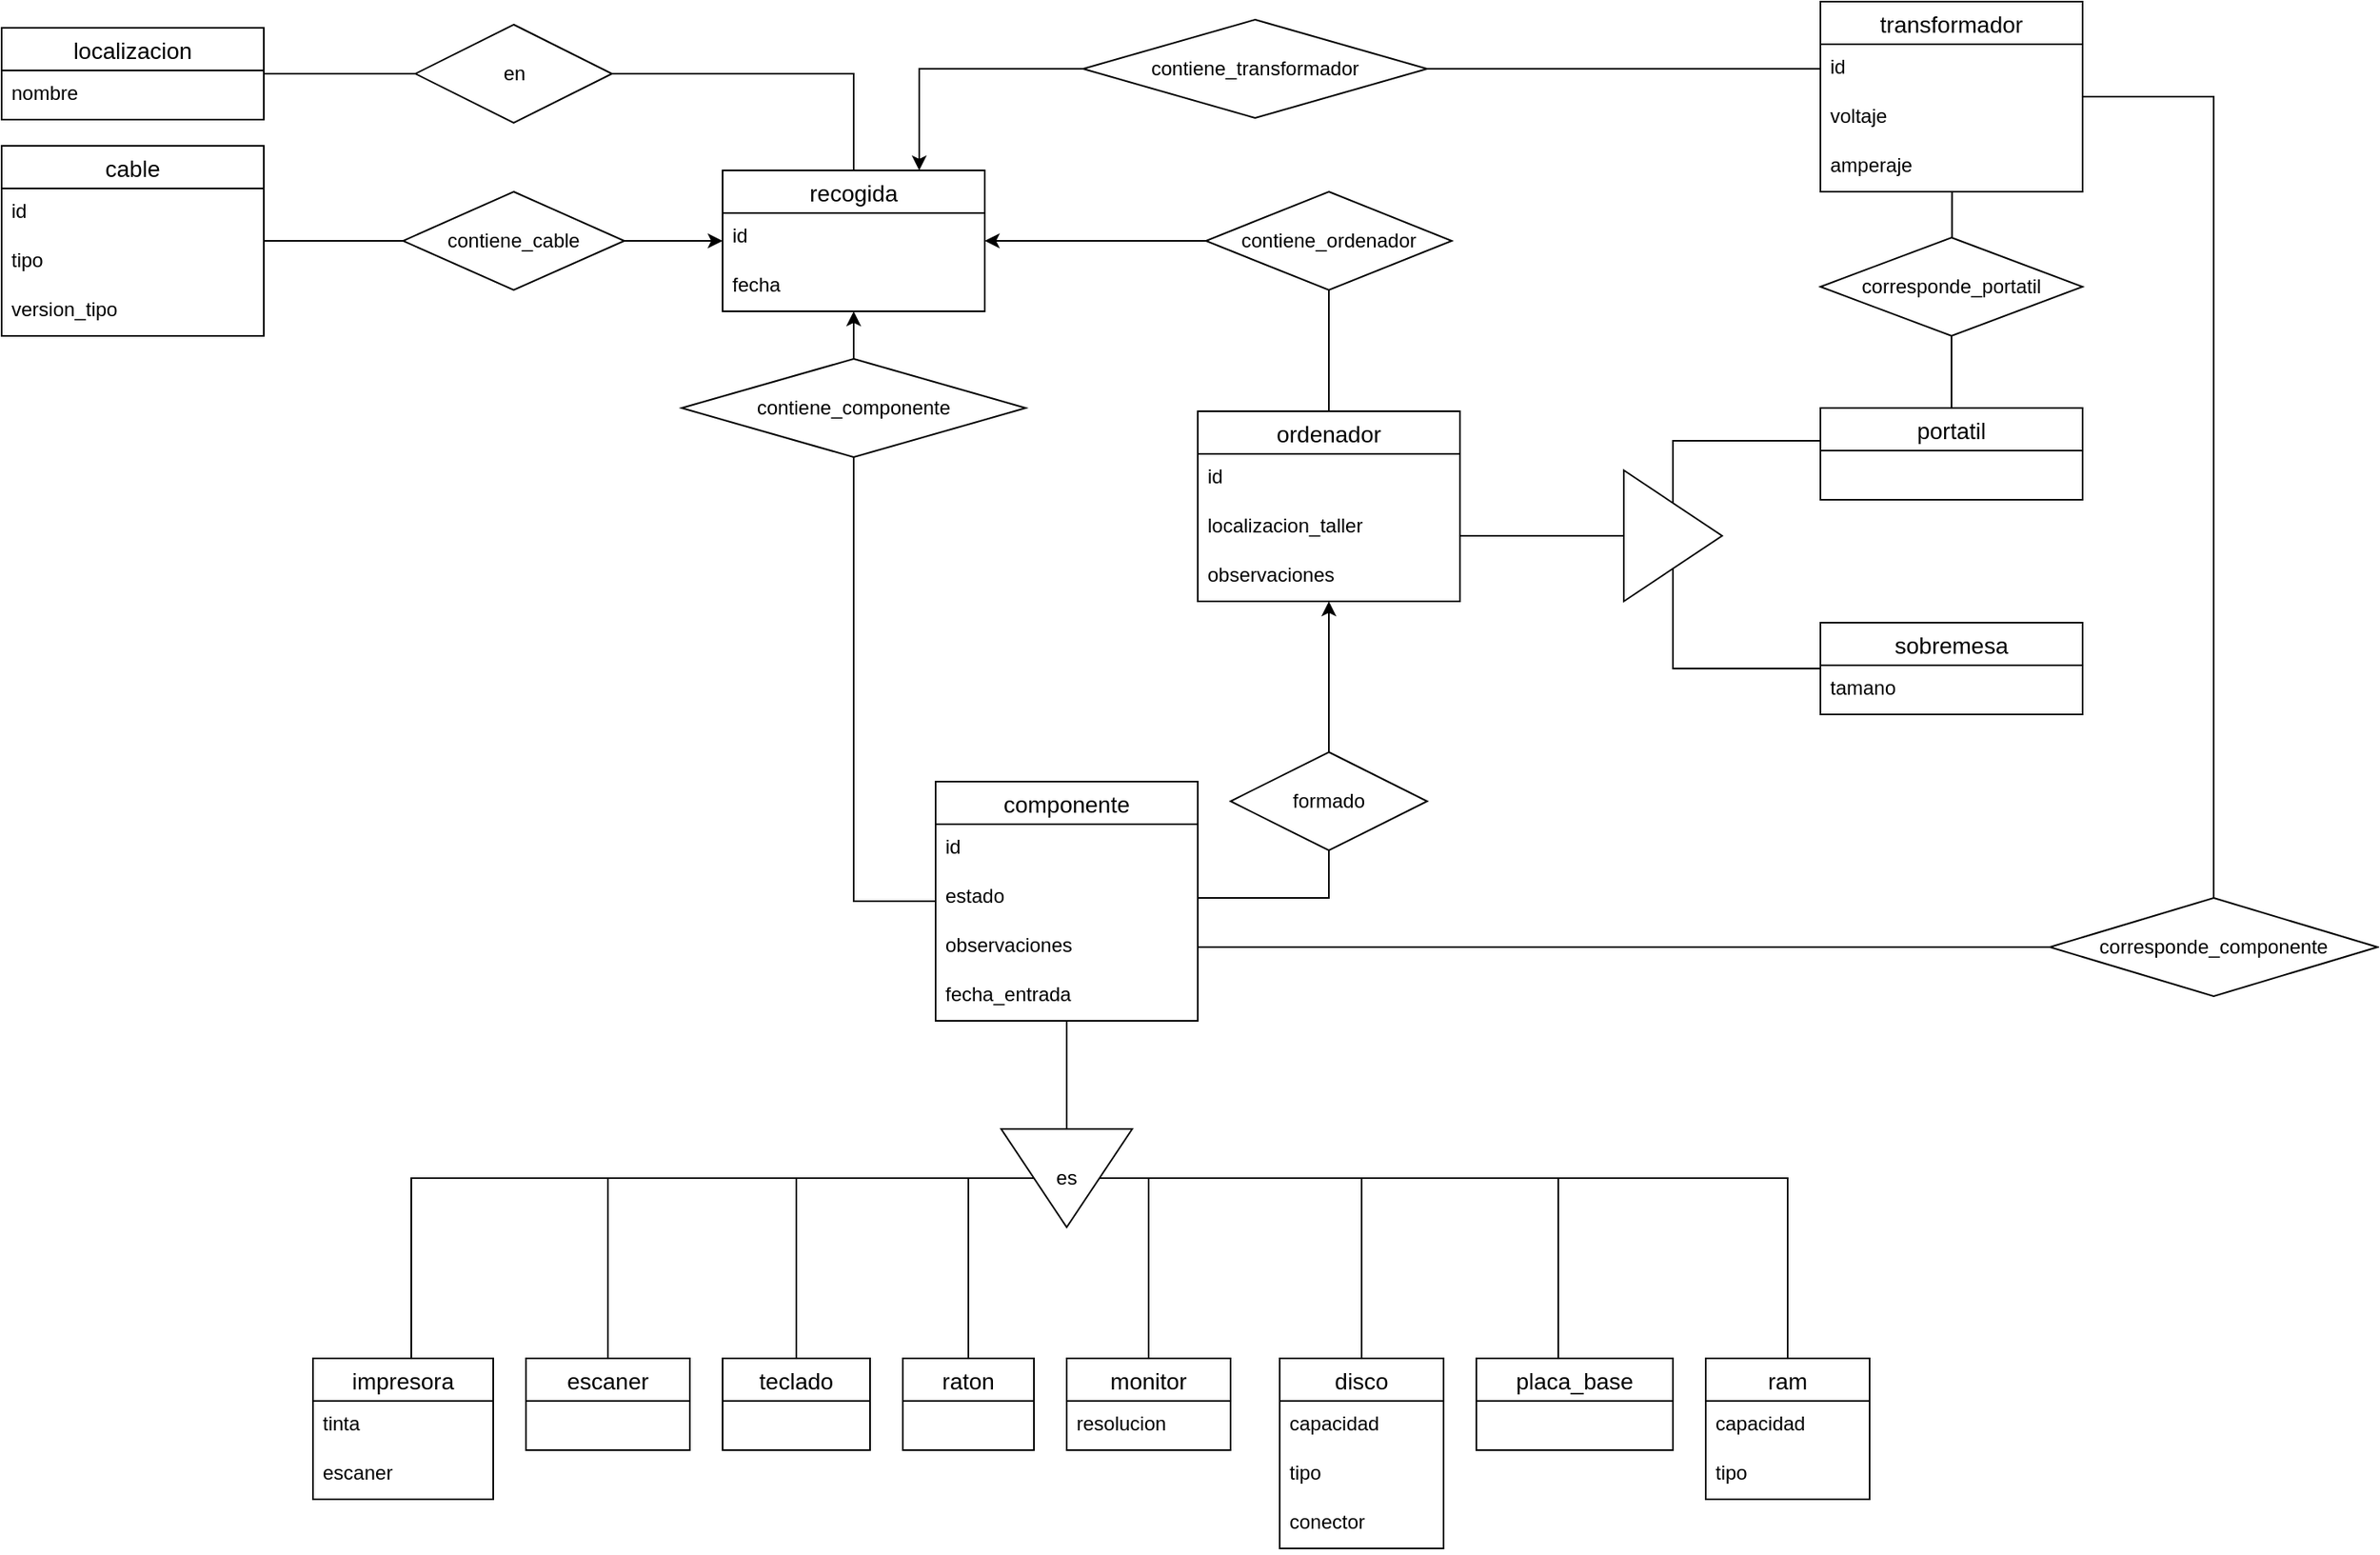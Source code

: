 <mxfile version="13.10.5" type="device"><diagram id="MqsroaE28i_2Dyc1EJq7" name="Page-1"><mxGraphModel dx="1799" dy="1972" grid="1" gridSize="10" guides="1" tooltips="1" connect="1" arrows="1" fold="1" page="1" pageScale="1" pageWidth="827" pageHeight="1169" math="0" shadow="0"><root><mxCell id="0"/><mxCell id="1" parent="0"/><mxCell id="N7SgdnH1DWZHhyA-m8kh-8" value="ordenador" style="swimlane;fontStyle=0;childLayout=stackLayout;horizontal=1;startSize=26;horizontalStack=0;resizeParent=1;resizeParentMax=0;resizeLast=0;collapsible=1;marginBottom=0;align=center;fontSize=14;" vertex="1" parent="1"><mxGeometry x="-20" y="52" width="160" height="116" as="geometry"/></mxCell><mxCell id="N7SgdnH1DWZHhyA-m8kh-10" value="id" style="text;strokeColor=none;fillColor=none;spacingLeft=4;spacingRight=4;overflow=hidden;rotatable=0;points=[[0,0.5],[1,0.5]];portConstraint=eastwest;fontSize=12;" vertex="1" parent="N7SgdnH1DWZHhyA-m8kh-8"><mxGeometry y="26" width="160" height="30" as="geometry"/></mxCell><mxCell id="N7SgdnH1DWZHhyA-m8kh-11" value="localizacion_taller" style="text;strokeColor=none;fillColor=none;spacingLeft=4;spacingRight=4;overflow=hidden;rotatable=0;points=[[0,0.5],[1,0.5]];portConstraint=eastwest;fontSize=12;" vertex="1" parent="N7SgdnH1DWZHhyA-m8kh-8"><mxGeometry y="56" width="160" height="30" as="geometry"/></mxCell><mxCell id="N7SgdnH1DWZHhyA-m8kh-81" value="observaciones" style="text;strokeColor=none;fillColor=none;spacingLeft=4;spacingRight=4;overflow=hidden;rotatable=0;points=[[0,0.5],[1,0.5]];portConstraint=eastwest;fontSize=12;" vertex="1" parent="N7SgdnH1DWZHhyA-m8kh-8"><mxGeometry y="86" width="160" height="30" as="geometry"/></mxCell><mxCell id="N7SgdnH1DWZHhyA-m8kh-13" value="componente" style="swimlane;fontStyle=0;childLayout=stackLayout;horizontal=1;startSize=26;horizontalStack=0;resizeParent=1;resizeParentMax=0;resizeLast=0;collapsible=1;marginBottom=0;align=center;fontSize=14;" vertex="1" parent="1"><mxGeometry x="-180" y="278" width="160" height="146" as="geometry"/></mxCell><mxCell id="N7SgdnH1DWZHhyA-m8kh-14" value="id&#xA;" style="text;strokeColor=none;fillColor=none;spacingLeft=4;spacingRight=4;overflow=hidden;rotatable=0;points=[[0,0.5],[1,0.5]];portConstraint=eastwest;fontSize=12;" vertex="1" parent="N7SgdnH1DWZHhyA-m8kh-13"><mxGeometry y="26" width="160" height="30" as="geometry"/></mxCell><mxCell id="N7SgdnH1DWZHhyA-m8kh-15" value="estado" style="text;strokeColor=none;fillColor=none;spacingLeft=4;spacingRight=4;overflow=hidden;rotatable=0;points=[[0,0.5],[1,0.5]];portConstraint=eastwest;fontSize=12;" vertex="1" parent="N7SgdnH1DWZHhyA-m8kh-13"><mxGeometry y="56" width="160" height="30" as="geometry"/></mxCell><mxCell id="N7SgdnH1DWZHhyA-m8kh-49" value="observaciones" style="text;strokeColor=none;fillColor=none;spacingLeft=4;spacingRight=4;overflow=hidden;rotatable=0;points=[[0,0.5],[1,0.5]];portConstraint=eastwest;fontSize=12;" vertex="1" parent="N7SgdnH1DWZHhyA-m8kh-13"><mxGeometry y="86" width="160" height="30" as="geometry"/></mxCell><mxCell id="N7SgdnH1DWZHhyA-m8kh-109" value="fecha_entrada&#xA;" style="text;strokeColor=none;fillColor=none;spacingLeft=4;spacingRight=4;overflow=hidden;rotatable=0;points=[[0,0.5],[1,0.5]];portConstraint=eastwest;fontSize=12;" vertex="1" parent="N7SgdnH1DWZHhyA-m8kh-13"><mxGeometry y="116" width="160" height="30" as="geometry"/></mxCell><mxCell id="N7SgdnH1DWZHhyA-m8kh-76" style="edgeStyle=orthogonalEdgeStyle;rounded=0;orthogonalLoop=1;jettySize=auto;html=1;endArrow=classic;endFill=1;" edge="1" parent="1" source="N7SgdnH1DWZHhyA-m8kh-19" target="N7SgdnH1DWZHhyA-m8kh-8"><mxGeometry relative="1" as="geometry"><Array as="points"><mxPoint x="60" y="230"/><mxPoint x="60" y="230"/></Array></mxGeometry></mxCell><mxCell id="N7SgdnH1DWZHhyA-m8kh-140" style="edgeStyle=orthogonalEdgeStyle;rounded=0;orthogonalLoop=1;jettySize=auto;html=1;entryX=1;entryY=0.5;entryDx=0;entryDy=0;startArrow=none;startFill=0;endArrow=none;endFill=0;" edge="1" parent="1" source="N7SgdnH1DWZHhyA-m8kh-19" target="N7SgdnH1DWZHhyA-m8kh-15"><mxGeometry relative="1" as="geometry"/></mxCell><mxCell id="N7SgdnH1DWZHhyA-m8kh-19" value="&lt;div&gt;formado&lt;/div&gt;" style="shape=rhombus;perimeter=rhombusPerimeter;whiteSpace=wrap;html=1;align=center;" vertex="1" parent="1"><mxGeometry y="260" width="120" height="60" as="geometry"/></mxCell><mxCell id="N7SgdnH1DWZHhyA-m8kh-25" style="edgeStyle=orthogonalEdgeStyle;rounded=0;orthogonalLoop=1;jettySize=auto;html=1;endArrow=none;endFill=0;" edge="1" parent="1" source="N7SgdnH1DWZHhyA-m8kh-24" target="N7SgdnH1DWZHhyA-m8kh-13"><mxGeometry relative="1" as="geometry"/></mxCell><mxCell id="N7SgdnH1DWZHhyA-m8kh-62" style="edgeStyle=orthogonalEdgeStyle;rounded=0;orthogonalLoop=1;jettySize=auto;html=1;endArrow=none;endFill=0;" edge="1" parent="1" source="N7SgdnH1DWZHhyA-m8kh-24" target="N7SgdnH1DWZHhyA-m8kh-41"><mxGeometry relative="1" as="geometry"/></mxCell><mxCell id="N7SgdnH1DWZHhyA-m8kh-63" style="edgeStyle=orthogonalEdgeStyle;rounded=0;orthogonalLoop=1;jettySize=auto;html=1;entryX=0.5;entryY=0;entryDx=0;entryDy=0;endArrow=none;endFill=0;" edge="1" parent="1" source="N7SgdnH1DWZHhyA-m8kh-24" target="N7SgdnH1DWZHhyA-m8kh-45"><mxGeometry relative="1" as="geometry"><Array as="points"><mxPoint x="-160" y="520"/></Array></mxGeometry></mxCell><mxCell id="N7SgdnH1DWZHhyA-m8kh-64" style="edgeStyle=orthogonalEdgeStyle;rounded=0;orthogonalLoop=1;jettySize=auto;html=1;endArrow=none;endFill=0;" edge="1" parent="1" source="N7SgdnH1DWZHhyA-m8kh-24" target="N7SgdnH1DWZHhyA-m8kh-58"><mxGeometry relative="1" as="geometry"><Array as="points"><mxPoint x="200" y="520"/></Array></mxGeometry></mxCell><mxCell id="N7SgdnH1DWZHhyA-m8kh-65" style="edgeStyle=orthogonalEdgeStyle;rounded=0;orthogonalLoop=1;jettySize=auto;html=1;endArrow=none;endFill=0;" edge="1" parent="1" source="N7SgdnH1DWZHhyA-m8kh-24" target="N7SgdnH1DWZHhyA-m8kh-50"><mxGeometry relative="1" as="geometry"/></mxCell><mxCell id="N7SgdnH1DWZHhyA-m8kh-66" style="edgeStyle=orthogonalEdgeStyle;rounded=0;orthogonalLoop=1;jettySize=auto;html=1;endArrow=none;endFill=0;" edge="1" parent="1" source="N7SgdnH1DWZHhyA-m8kh-24" target="N7SgdnH1DWZHhyA-m8kh-54"><mxGeometry relative="1" as="geometry"><Array as="points"><mxPoint x="80" y="520"/></Array></mxGeometry></mxCell><mxCell id="N7SgdnH1DWZHhyA-m8kh-71" style="edgeStyle=orthogonalEdgeStyle;rounded=0;orthogonalLoop=1;jettySize=auto;html=1;entryX=0.5;entryY=0;entryDx=0;entryDy=0;endArrow=none;endFill=0;" edge="1" parent="1" source="N7SgdnH1DWZHhyA-m8kh-24" target="N7SgdnH1DWZHhyA-m8kh-67"><mxGeometry relative="1" as="geometry"><Array as="points"><mxPoint x="-50" y="520"/></Array></mxGeometry></mxCell><mxCell id="N7SgdnH1DWZHhyA-m8kh-24" value="&lt;div&gt;es&lt;/div&gt;" style="triangle;whiteSpace=wrap;html=1;direction=south;" vertex="1" parent="1"><mxGeometry x="-140" y="490" width="80" height="60" as="geometry"/></mxCell><mxCell id="N7SgdnH1DWZHhyA-m8kh-41" value="teclado" style="swimlane;fontStyle=0;childLayout=stackLayout;horizontal=1;startSize=26;horizontalStack=0;resizeParent=1;resizeParentMax=0;resizeLast=0;collapsible=1;marginBottom=0;align=center;fontSize=14;" vertex="1" parent="1"><mxGeometry x="-310" y="630" width="90" height="56" as="geometry"/></mxCell><mxCell id="N7SgdnH1DWZHhyA-m8kh-45" value="raton" style="swimlane;fontStyle=0;childLayout=stackLayout;horizontal=1;startSize=26;horizontalStack=0;resizeParent=1;resizeParentMax=0;resizeLast=0;collapsible=1;marginBottom=0;align=center;fontSize=14;" vertex="1" parent="1"><mxGeometry x="-200" y="630" width="80" height="56" as="geometry"/></mxCell><mxCell id="N7SgdnH1DWZHhyA-m8kh-50" value="ram" style="swimlane;fontStyle=0;childLayout=stackLayout;horizontal=1;startSize=26;horizontalStack=0;resizeParent=1;resizeParentMax=0;resizeLast=0;collapsible=1;marginBottom=0;align=center;fontSize=14;" vertex="1" parent="1"><mxGeometry x="290" y="630" width="100" height="86" as="geometry"/></mxCell><mxCell id="N7SgdnH1DWZHhyA-m8kh-51" value="capacidad" style="text;strokeColor=none;fillColor=none;spacingLeft=4;spacingRight=4;overflow=hidden;rotatable=0;points=[[0,0.5],[1,0.5]];portConstraint=eastwest;fontSize=12;" vertex="1" parent="N7SgdnH1DWZHhyA-m8kh-50"><mxGeometry y="26" width="100" height="30" as="geometry"/></mxCell><mxCell id="N7SgdnH1DWZHhyA-m8kh-52" value="tipo" style="text;strokeColor=none;fillColor=none;spacingLeft=4;spacingRight=4;overflow=hidden;rotatable=0;points=[[0,0.5],[1,0.5]];portConstraint=eastwest;fontSize=12;" vertex="1" parent="N7SgdnH1DWZHhyA-m8kh-50"><mxGeometry y="56" width="100" height="30" as="geometry"/></mxCell><mxCell id="N7SgdnH1DWZHhyA-m8kh-54" value="disco" style="swimlane;fontStyle=0;childLayout=stackLayout;horizontal=1;startSize=26;horizontalStack=0;resizeParent=1;resizeParentMax=0;resizeLast=0;collapsible=1;marginBottom=0;align=center;fontSize=14;" vertex="1" parent="1"><mxGeometry x="30" y="630" width="100" height="116" as="geometry"/></mxCell><mxCell id="N7SgdnH1DWZHhyA-m8kh-55" value="capacidad" style="text;strokeColor=none;fillColor=none;spacingLeft=4;spacingRight=4;overflow=hidden;rotatable=0;points=[[0,0.5],[1,0.5]];portConstraint=eastwest;fontSize=12;" vertex="1" parent="N7SgdnH1DWZHhyA-m8kh-54"><mxGeometry y="26" width="100" height="30" as="geometry"/></mxCell><mxCell id="N7SgdnH1DWZHhyA-m8kh-56" value="tipo" style="text;strokeColor=none;fillColor=none;spacingLeft=4;spacingRight=4;overflow=hidden;rotatable=0;points=[[0,0.5],[1,0.5]];portConstraint=eastwest;fontSize=12;" vertex="1" parent="N7SgdnH1DWZHhyA-m8kh-54"><mxGeometry y="56" width="100" height="30" as="geometry"/></mxCell><mxCell id="N7SgdnH1DWZHhyA-m8kh-160" value="conector" style="text;strokeColor=none;fillColor=none;spacingLeft=4;spacingRight=4;overflow=hidden;rotatable=0;points=[[0,0.5],[1,0.5]];portConstraint=eastwest;fontSize=12;" vertex="1" parent="N7SgdnH1DWZHhyA-m8kh-54"><mxGeometry y="86" width="100" height="30" as="geometry"/></mxCell><mxCell id="N7SgdnH1DWZHhyA-m8kh-58" value="placa_base" style="swimlane;fontStyle=0;childLayout=stackLayout;horizontal=1;startSize=26;horizontalStack=0;resizeParent=1;resizeParentMax=0;resizeLast=0;collapsible=1;marginBottom=0;align=center;fontSize=14;" vertex="1" parent="1"><mxGeometry x="150" y="630" width="120" height="56" as="geometry"/></mxCell><mxCell id="N7SgdnH1DWZHhyA-m8kh-67" value="monitor" style="swimlane;fontStyle=0;childLayout=stackLayout;horizontal=1;startSize=26;horizontalStack=0;resizeParent=1;resizeParentMax=0;resizeLast=0;collapsible=1;marginBottom=0;align=center;fontSize=14;" vertex="1" parent="1"><mxGeometry x="-100" y="630" width="100" height="56" as="geometry"/></mxCell><mxCell id="N7SgdnH1DWZHhyA-m8kh-68" value="resolucion" style="text;strokeColor=none;fillColor=none;spacingLeft=4;spacingRight=4;overflow=hidden;rotatable=0;points=[[0,0.5],[1,0.5]];portConstraint=eastwest;fontSize=12;" vertex="1" parent="N7SgdnH1DWZHhyA-m8kh-67"><mxGeometry y="26" width="100" height="30" as="geometry"/></mxCell><mxCell id="N7SgdnH1DWZHhyA-m8kh-138" style="edgeStyle=orthogonalEdgeStyle;rounded=0;orthogonalLoop=1;jettySize=auto;html=1;entryX=0.5;entryY=1;entryDx=0;entryDy=0;startArrow=none;startFill=0;endArrow=none;endFill=0;" edge="1" parent="1" source="N7SgdnH1DWZHhyA-m8kh-72" target="N7SgdnH1DWZHhyA-m8kh-83"><mxGeometry relative="1" as="geometry"><Array as="points"><mxPoint x="270" y="209"/></Array></mxGeometry></mxCell><mxCell id="N7SgdnH1DWZHhyA-m8kh-72" value="sobremesa" style="swimlane;fontStyle=0;childLayout=stackLayout;horizontal=1;startSize=26;horizontalStack=0;resizeParent=1;resizeParentMax=0;resizeLast=0;collapsible=1;marginBottom=0;align=center;fontSize=14;" vertex="1" parent="1"><mxGeometry x="360" y="181" width="160" height="56" as="geometry"/></mxCell><mxCell id="N7SgdnH1DWZHhyA-m8kh-75" value="tamano" style="text;strokeColor=none;fillColor=none;spacingLeft=4;spacingRight=4;overflow=hidden;rotatable=0;points=[[0,0.5],[1,0.5]];portConstraint=eastwest;fontSize=12;" vertex="1" parent="N7SgdnH1DWZHhyA-m8kh-72"><mxGeometry y="26" width="160" height="30" as="geometry"/></mxCell><mxCell id="N7SgdnH1DWZHhyA-m8kh-137" style="edgeStyle=orthogonalEdgeStyle;rounded=0;orthogonalLoop=1;jettySize=auto;html=1;entryX=0.5;entryY=0;entryDx=0;entryDy=0;startArrow=none;startFill=0;endArrow=none;endFill=0;" edge="1" parent="1" source="N7SgdnH1DWZHhyA-m8kh-77" target="N7SgdnH1DWZHhyA-m8kh-83"><mxGeometry relative="1" as="geometry"><Array as="points"><mxPoint x="270" y="70"/></Array></mxGeometry></mxCell><mxCell id="N7SgdnH1DWZHhyA-m8kh-77" value="portatil" style="swimlane;fontStyle=0;childLayout=stackLayout;horizontal=1;startSize=26;horizontalStack=0;resizeParent=1;resizeParentMax=0;resizeLast=0;collapsible=1;marginBottom=0;align=center;fontSize=14;" vertex="1" parent="1"><mxGeometry x="360" y="50" width="160" height="56" as="geometry"/></mxCell><mxCell id="N7SgdnH1DWZHhyA-m8kh-84" style="edgeStyle=orthogonalEdgeStyle;rounded=0;orthogonalLoop=1;jettySize=auto;html=1;endArrow=none;endFill=0;" edge="1" parent="1" source="N7SgdnH1DWZHhyA-m8kh-83" target="N7SgdnH1DWZHhyA-m8kh-8"><mxGeometry relative="1" as="geometry"><Array as="points"><mxPoint x="200" y="128"/><mxPoint x="200" y="128"/></Array></mxGeometry></mxCell><mxCell id="N7SgdnH1DWZHhyA-m8kh-83" value="" style="triangle;whiteSpace=wrap;html=1;" vertex="1" parent="1"><mxGeometry x="240" y="88" width="60" height="80" as="geometry"/></mxCell><mxCell id="N7SgdnH1DWZHhyA-m8kh-87" value="transformador" style="swimlane;fontStyle=0;childLayout=stackLayout;horizontal=1;startSize=26;horizontalStack=0;resizeParent=1;resizeParentMax=0;resizeLast=0;collapsible=1;marginBottom=0;align=center;fontSize=14;" vertex="1" parent="1"><mxGeometry x="360" y="-198" width="160" height="116" as="geometry"/></mxCell><mxCell id="N7SgdnH1DWZHhyA-m8kh-151" value="id" style="text;strokeColor=none;fillColor=none;spacingLeft=4;spacingRight=4;overflow=hidden;rotatable=0;points=[[0,0.5],[1,0.5]];portConstraint=eastwest;fontSize=12;" vertex="1" parent="N7SgdnH1DWZHhyA-m8kh-87"><mxGeometry y="26" width="160" height="30" as="geometry"/></mxCell><mxCell id="N7SgdnH1DWZHhyA-m8kh-88" value="voltaje" style="text;strokeColor=none;fillColor=none;spacingLeft=4;spacingRight=4;overflow=hidden;rotatable=0;points=[[0,0.5],[1,0.5]];portConstraint=eastwest;fontSize=12;" vertex="1" parent="N7SgdnH1DWZHhyA-m8kh-87"><mxGeometry y="56" width="160" height="30" as="geometry"/></mxCell><mxCell id="N7SgdnH1DWZHhyA-m8kh-89" value="amperaje" style="text;strokeColor=none;fillColor=none;spacingLeft=4;spacingRight=4;overflow=hidden;rotatable=0;points=[[0,0.5],[1,0.5]];portConstraint=eastwest;fontSize=12;" vertex="1" parent="N7SgdnH1DWZHhyA-m8kh-87"><mxGeometry y="86" width="160" height="30" as="geometry"/></mxCell><mxCell id="N7SgdnH1DWZHhyA-m8kh-143" style="edgeStyle=orthogonalEdgeStyle;rounded=0;orthogonalLoop=1;jettySize=auto;html=1;entryX=0.5;entryY=1;entryDx=0;entryDy=0;startArrow=none;startFill=0;endArrow=none;endFill=0;" edge="1" parent="1" source="N7SgdnH1DWZHhyA-m8kh-93" target="N7SgdnH1DWZHhyA-m8kh-24"><mxGeometry relative="1" as="geometry"><Array as="points"><mxPoint x="-500" y="520"/></Array></mxGeometry></mxCell><mxCell id="N7SgdnH1DWZHhyA-m8kh-93" value="impresora" style="swimlane;fontStyle=0;childLayout=stackLayout;horizontal=1;startSize=26;horizontalStack=0;resizeParent=1;resizeParentMax=0;resizeLast=0;collapsible=1;marginBottom=0;align=center;fontSize=14;" vertex="1" parent="1"><mxGeometry x="-560" y="630" width="110" height="86" as="geometry"/></mxCell><mxCell id="N7SgdnH1DWZHhyA-m8kh-94" value="tinta" style="text;strokeColor=none;fillColor=none;spacingLeft=4;spacingRight=4;overflow=hidden;rotatable=0;points=[[0,0.5],[1,0.5]];portConstraint=eastwest;fontSize=12;" vertex="1" parent="N7SgdnH1DWZHhyA-m8kh-93"><mxGeometry y="26" width="110" height="30" as="geometry"/></mxCell><mxCell id="N7SgdnH1DWZHhyA-m8kh-98" value="escaner&#xA;" style="text;strokeColor=none;fillColor=none;spacingLeft=4;spacingRight=4;overflow=hidden;rotatable=0;points=[[0,0.5],[1,0.5]];portConstraint=eastwest;fontSize=12;" vertex="1" parent="N7SgdnH1DWZHhyA-m8kh-93"><mxGeometry y="56" width="110" height="30" as="geometry"/></mxCell><mxCell id="N7SgdnH1DWZHhyA-m8kh-144" style="edgeStyle=orthogonalEdgeStyle;rounded=0;orthogonalLoop=1;jettySize=auto;html=1;startArrow=none;startFill=0;endArrow=none;endFill=0;entryX=0.5;entryY=1;entryDx=0;entryDy=0;" edge="1" parent="1" source="N7SgdnH1DWZHhyA-m8kh-99" target="N7SgdnH1DWZHhyA-m8kh-24"><mxGeometry relative="1" as="geometry"><mxPoint x="-350.0" y="520" as="targetPoint"/><Array as="points"><mxPoint x="-380" y="520"/></Array></mxGeometry></mxCell><mxCell id="N7SgdnH1DWZHhyA-m8kh-99" value="escaner" style="swimlane;fontStyle=0;childLayout=stackLayout;horizontal=1;startSize=26;horizontalStack=0;resizeParent=1;resizeParentMax=0;resizeLast=0;collapsible=1;marginBottom=0;align=center;fontSize=14;" vertex="1" parent="1"><mxGeometry x="-430" y="630" width="100" height="56" as="geometry"/></mxCell><mxCell id="N7SgdnH1DWZHhyA-m8kh-104" value="cable" style="swimlane;fontStyle=0;childLayout=stackLayout;horizontal=1;startSize=26;horizontalStack=0;resizeParent=1;resizeParentMax=0;resizeLast=0;collapsible=1;marginBottom=0;align=center;fontSize=14;" vertex="1" parent="1"><mxGeometry x="-750" y="-110" width="160" height="116" as="geometry"/></mxCell><mxCell id="N7SgdnH1DWZHhyA-m8kh-106" value="id" style="text;strokeColor=none;fillColor=none;spacingLeft=4;spacingRight=4;overflow=hidden;rotatable=0;points=[[0,0.5],[1,0.5]];portConstraint=eastwest;fontSize=12;" vertex="1" parent="N7SgdnH1DWZHhyA-m8kh-104"><mxGeometry y="26" width="160" height="30" as="geometry"/></mxCell><mxCell id="N7SgdnH1DWZHhyA-m8kh-107" value="tipo" style="text;strokeColor=none;fillColor=none;spacingLeft=4;spacingRight=4;overflow=hidden;rotatable=0;points=[[0,0.5],[1,0.5]];portConstraint=eastwest;fontSize=12;" vertex="1" parent="N7SgdnH1DWZHhyA-m8kh-104"><mxGeometry y="56" width="160" height="30" as="geometry"/></mxCell><mxCell id="N7SgdnH1DWZHhyA-m8kh-110" value="version_tipo" style="text;strokeColor=none;fillColor=none;spacingLeft=4;spacingRight=4;overflow=hidden;rotatable=0;points=[[0,0.5],[1,0.5]];portConstraint=eastwest;fontSize=12;" vertex="1" parent="N7SgdnH1DWZHhyA-m8kh-104"><mxGeometry y="86" width="160" height="30" as="geometry"/></mxCell><mxCell id="N7SgdnH1DWZHhyA-m8kh-134" style="edgeStyle=orthogonalEdgeStyle;rounded=0;orthogonalLoop=1;jettySize=auto;html=1;startArrow=none;startFill=0;endArrow=none;endFill=0;" edge="1" parent="1" source="N7SgdnH1DWZHhyA-m8kh-111" target="N7SgdnH1DWZHhyA-m8kh-133"><mxGeometry relative="1" as="geometry"/></mxCell><mxCell id="N7SgdnH1DWZHhyA-m8kh-111" value="localizacion" style="swimlane;fontStyle=0;childLayout=stackLayout;horizontal=1;startSize=26;horizontalStack=0;resizeParent=1;resizeParentMax=0;resizeLast=0;collapsible=1;marginBottom=0;align=center;fontSize=14;" vertex="1" parent="1"><mxGeometry x="-750" y="-182" width="160" height="56" as="geometry"/></mxCell><mxCell id="N7SgdnH1DWZHhyA-m8kh-112" value="nombre" style="text;strokeColor=none;fillColor=none;spacingLeft=4;spacingRight=4;overflow=hidden;rotatable=0;points=[[0,0.5],[1,0.5]];portConstraint=eastwest;fontSize=12;" vertex="1" parent="N7SgdnH1DWZHhyA-m8kh-111"><mxGeometry y="26" width="160" height="30" as="geometry"/></mxCell><mxCell id="N7SgdnH1DWZHhyA-m8kh-126" style="edgeStyle=orthogonalEdgeStyle;rounded=0;orthogonalLoop=1;jettySize=auto;html=1;endArrow=none;endFill=0;startArrow=classic;startFill=1;" edge="1" parent="1" source="N7SgdnH1DWZHhyA-m8kh-115" target="N7SgdnH1DWZHhyA-m8kh-125"><mxGeometry relative="1" as="geometry"><Array as="points"><mxPoint x="-230" y="80"/><mxPoint x="-230" y="80"/></Array></mxGeometry></mxCell><mxCell id="N7SgdnH1DWZHhyA-m8kh-129" style="edgeStyle=orthogonalEdgeStyle;rounded=0;orthogonalLoop=1;jettySize=auto;html=1;startArrow=classic;startFill=1;endArrow=none;endFill=0;" edge="1" parent="1" source="N7SgdnH1DWZHhyA-m8kh-115" target="N7SgdnH1DWZHhyA-m8kh-128"><mxGeometry relative="1" as="geometry"/></mxCell><mxCell id="N7SgdnH1DWZHhyA-m8kh-115" value="recogida" style="swimlane;fontStyle=0;childLayout=stackLayout;horizontal=1;startSize=26;horizontalStack=0;resizeParent=1;resizeParentMax=0;resizeLast=0;collapsible=1;marginBottom=0;align=center;fontSize=14;" vertex="1" parent="1"><mxGeometry x="-310" y="-95" width="160" height="86" as="geometry"/></mxCell><mxCell id="N7SgdnH1DWZHhyA-m8kh-145" value="id" style="text;strokeColor=none;fillColor=none;spacingLeft=4;spacingRight=4;overflow=hidden;rotatable=0;points=[[0,0.5],[1,0.5]];portConstraint=eastwest;fontSize=12;" vertex="1" parent="N7SgdnH1DWZHhyA-m8kh-115"><mxGeometry y="26" width="160" height="30" as="geometry"/></mxCell><mxCell id="N7SgdnH1DWZHhyA-m8kh-116" value="fecha" style="text;strokeColor=none;fillColor=none;spacingLeft=4;spacingRight=4;overflow=hidden;rotatable=0;points=[[0,0.5],[1,0.5]];portConstraint=eastwest;fontSize=12;" vertex="1" parent="N7SgdnH1DWZHhyA-m8kh-115"><mxGeometry y="56" width="160" height="30" as="geometry"/></mxCell><mxCell id="N7SgdnH1DWZHhyA-m8kh-123" style="edgeStyle=orthogonalEdgeStyle;rounded=0;orthogonalLoop=1;jettySize=auto;html=1;endArrow=none;endFill=0;" edge="1" parent="1" source="N7SgdnH1DWZHhyA-m8kh-122" target="N7SgdnH1DWZHhyA-m8kh-8"><mxGeometry relative="1" as="geometry"/></mxCell><mxCell id="N7SgdnH1DWZHhyA-m8kh-124" style="edgeStyle=orthogonalEdgeStyle;rounded=0;orthogonalLoop=1;jettySize=auto;html=1;endArrow=classic;endFill=1;startArrow=none;startFill=0;" edge="1" parent="1" source="N7SgdnH1DWZHhyA-m8kh-122" target="N7SgdnH1DWZHhyA-m8kh-115"><mxGeometry relative="1" as="geometry"/></mxCell><mxCell id="N7SgdnH1DWZHhyA-m8kh-122" value="contiene_ordenador" style="shape=rhombus;perimeter=rhombusPerimeter;whiteSpace=wrap;html=1;align=center;" vertex="1" parent="1"><mxGeometry x="-15" y="-82" width="150" height="60" as="geometry"/></mxCell><mxCell id="N7SgdnH1DWZHhyA-m8kh-127" style="edgeStyle=orthogonalEdgeStyle;rounded=0;orthogonalLoop=1;jettySize=auto;html=1;endArrow=none;endFill=0;entryX=0;entryY=0.5;entryDx=0;entryDy=0;" edge="1" parent="1" source="N7SgdnH1DWZHhyA-m8kh-125" target="N7SgdnH1DWZHhyA-m8kh-15"><mxGeometry relative="1" as="geometry"><Array as="points"><mxPoint x="-230" y="351"/></Array></mxGeometry></mxCell><mxCell id="N7SgdnH1DWZHhyA-m8kh-125" value="&lt;div&gt;contiene_componente&lt;/div&gt;" style="shape=rhombus;perimeter=rhombusPerimeter;whiteSpace=wrap;html=1;align=center;" vertex="1" parent="1"><mxGeometry x="-335" y="20" width="210" height="60" as="geometry"/></mxCell><mxCell id="N7SgdnH1DWZHhyA-m8kh-132" style="edgeStyle=orthogonalEdgeStyle;rounded=0;orthogonalLoop=1;jettySize=auto;html=1;startArrow=none;startFill=0;endArrow=none;endFill=0;" edge="1" parent="1" source="N7SgdnH1DWZHhyA-m8kh-128" target="N7SgdnH1DWZHhyA-m8kh-104"><mxGeometry relative="1" as="geometry"/></mxCell><mxCell id="N7SgdnH1DWZHhyA-m8kh-128" value="contiene_cable" style="shape=rhombus;perimeter=rhombusPerimeter;whiteSpace=wrap;html=1;align=center;" vertex="1" parent="1"><mxGeometry x="-505" y="-82" width="135" height="60" as="geometry"/></mxCell><mxCell id="N7SgdnH1DWZHhyA-m8kh-135" style="edgeStyle=orthogonalEdgeStyle;rounded=0;orthogonalLoop=1;jettySize=auto;html=1;startArrow=none;startFill=0;endArrow=none;endFill=0;" edge="1" parent="1" source="N7SgdnH1DWZHhyA-m8kh-133" target="N7SgdnH1DWZHhyA-m8kh-115"><mxGeometry relative="1" as="geometry"><Array as="points"><mxPoint x="-230" y="-154"/></Array></mxGeometry></mxCell><mxCell id="N7SgdnH1DWZHhyA-m8kh-133" value="en" style="shape=rhombus;perimeter=rhombusPerimeter;whiteSpace=wrap;html=1;align=center;" vertex="1" parent="1"><mxGeometry x="-497.5" y="-184" width="120" height="60" as="geometry"/></mxCell><mxCell id="N7SgdnH1DWZHhyA-m8kh-148" style="edgeStyle=orthogonalEdgeStyle;rounded=0;orthogonalLoop=1;jettySize=auto;html=1;startArrow=none;startFill=0;endArrow=none;endFill=0;entryX=0.502;entryY=1.011;entryDx=0;entryDy=0;entryPerimeter=0;" edge="1" parent="1" source="N7SgdnH1DWZHhyA-m8kh-146" target="N7SgdnH1DWZHhyA-m8kh-89"><mxGeometry relative="1" as="geometry"><mxPoint x="580" y="-80" as="targetPoint"/><Array as="points"><mxPoint x="440" y="-74"/></Array></mxGeometry></mxCell><mxCell id="N7SgdnH1DWZHhyA-m8kh-149" style="edgeStyle=orthogonalEdgeStyle;rounded=0;orthogonalLoop=1;jettySize=auto;html=1;startArrow=none;startFill=0;endArrow=none;endFill=0;" edge="1" parent="1" source="N7SgdnH1DWZHhyA-m8kh-146" target="N7SgdnH1DWZHhyA-m8kh-77"><mxGeometry relative="1" as="geometry"/></mxCell><mxCell id="N7SgdnH1DWZHhyA-m8kh-146" value="corresponde_portatil" style="shape=rhombus;perimeter=rhombusPerimeter;whiteSpace=wrap;html=1;align=center;" vertex="1" parent="1"><mxGeometry x="360" y="-54" width="160" height="60" as="geometry"/></mxCell><mxCell id="N7SgdnH1DWZHhyA-m8kh-153" style="edgeStyle=orthogonalEdgeStyle;rounded=0;orthogonalLoop=1;jettySize=auto;html=1;entryX=1;entryY=0.5;entryDx=0;entryDy=0;startArrow=none;startFill=0;endArrow=none;endFill=0;" edge="1" parent="1" source="N7SgdnH1DWZHhyA-m8kh-152" target="N7SgdnH1DWZHhyA-m8kh-49"><mxGeometry relative="1" as="geometry"/></mxCell><mxCell id="N7SgdnH1DWZHhyA-m8kh-154" style="edgeStyle=orthogonalEdgeStyle;rounded=0;orthogonalLoop=1;jettySize=auto;html=1;startArrow=none;startFill=0;endArrow=none;endFill=0;" edge="1" parent="1" source="N7SgdnH1DWZHhyA-m8kh-152" target="N7SgdnH1DWZHhyA-m8kh-87"><mxGeometry relative="1" as="geometry"><Array as="points"><mxPoint x="600" y="-140"/></Array></mxGeometry></mxCell><mxCell id="N7SgdnH1DWZHhyA-m8kh-152" value="corresponde_componente" style="shape=rhombus;perimeter=rhombusPerimeter;whiteSpace=wrap;html=1;align=center;" vertex="1" parent="1"><mxGeometry x="500" y="349" width="200" height="60" as="geometry"/></mxCell><mxCell id="N7SgdnH1DWZHhyA-m8kh-158" style="edgeStyle=orthogonalEdgeStyle;rounded=0;orthogonalLoop=1;jettySize=auto;html=1;entryX=0;entryY=0.5;entryDx=0;entryDy=0;startArrow=none;startFill=0;endArrow=none;endFill=0;" edge="1" parent="1" source="N7SgdnH1DWZHhyA-m8kh-157" target="N7SgdnH1DWZHhyA-m8kh-151"><mxGeometry relative="1" as="geometry"/></mxCell><mxCell id="N7SgdnH1DWZHhyA-m8kh-159" style="edgeStyle=orthogonalEdgeStyle;rounded=0;orthogonalLoop=1;jettySize=auto;html=1;entryX=0.75;entryY=0;entryDx=0;entryDy=0;startArrow=none;startFill=0;endArrow=classic;endFill=1;" edge="1" parent="1" source="N7SgdnH1DWZHhyA-m8kh-157" target="N7SgdnH1DWZHhyA-m8kh-115"><mxGeometry relative="1" as="geometry"/></mxCell><mxCell id="N7SgdnH1DWZHhyA-m8kh-157" value="&lt;div&gt;contiene_transformador&lt;/div&gt;" style="shape=rhombus;perimeter=rhombusPerimeter;whiteSpace=wrap;html=1;align=center;" vertex="1" parent="1"><mxGeometry x="-90" y="-187" width="210" height="60" as="geometry"/></mxCell></root></mxGraphModel></diagram></mxfile>